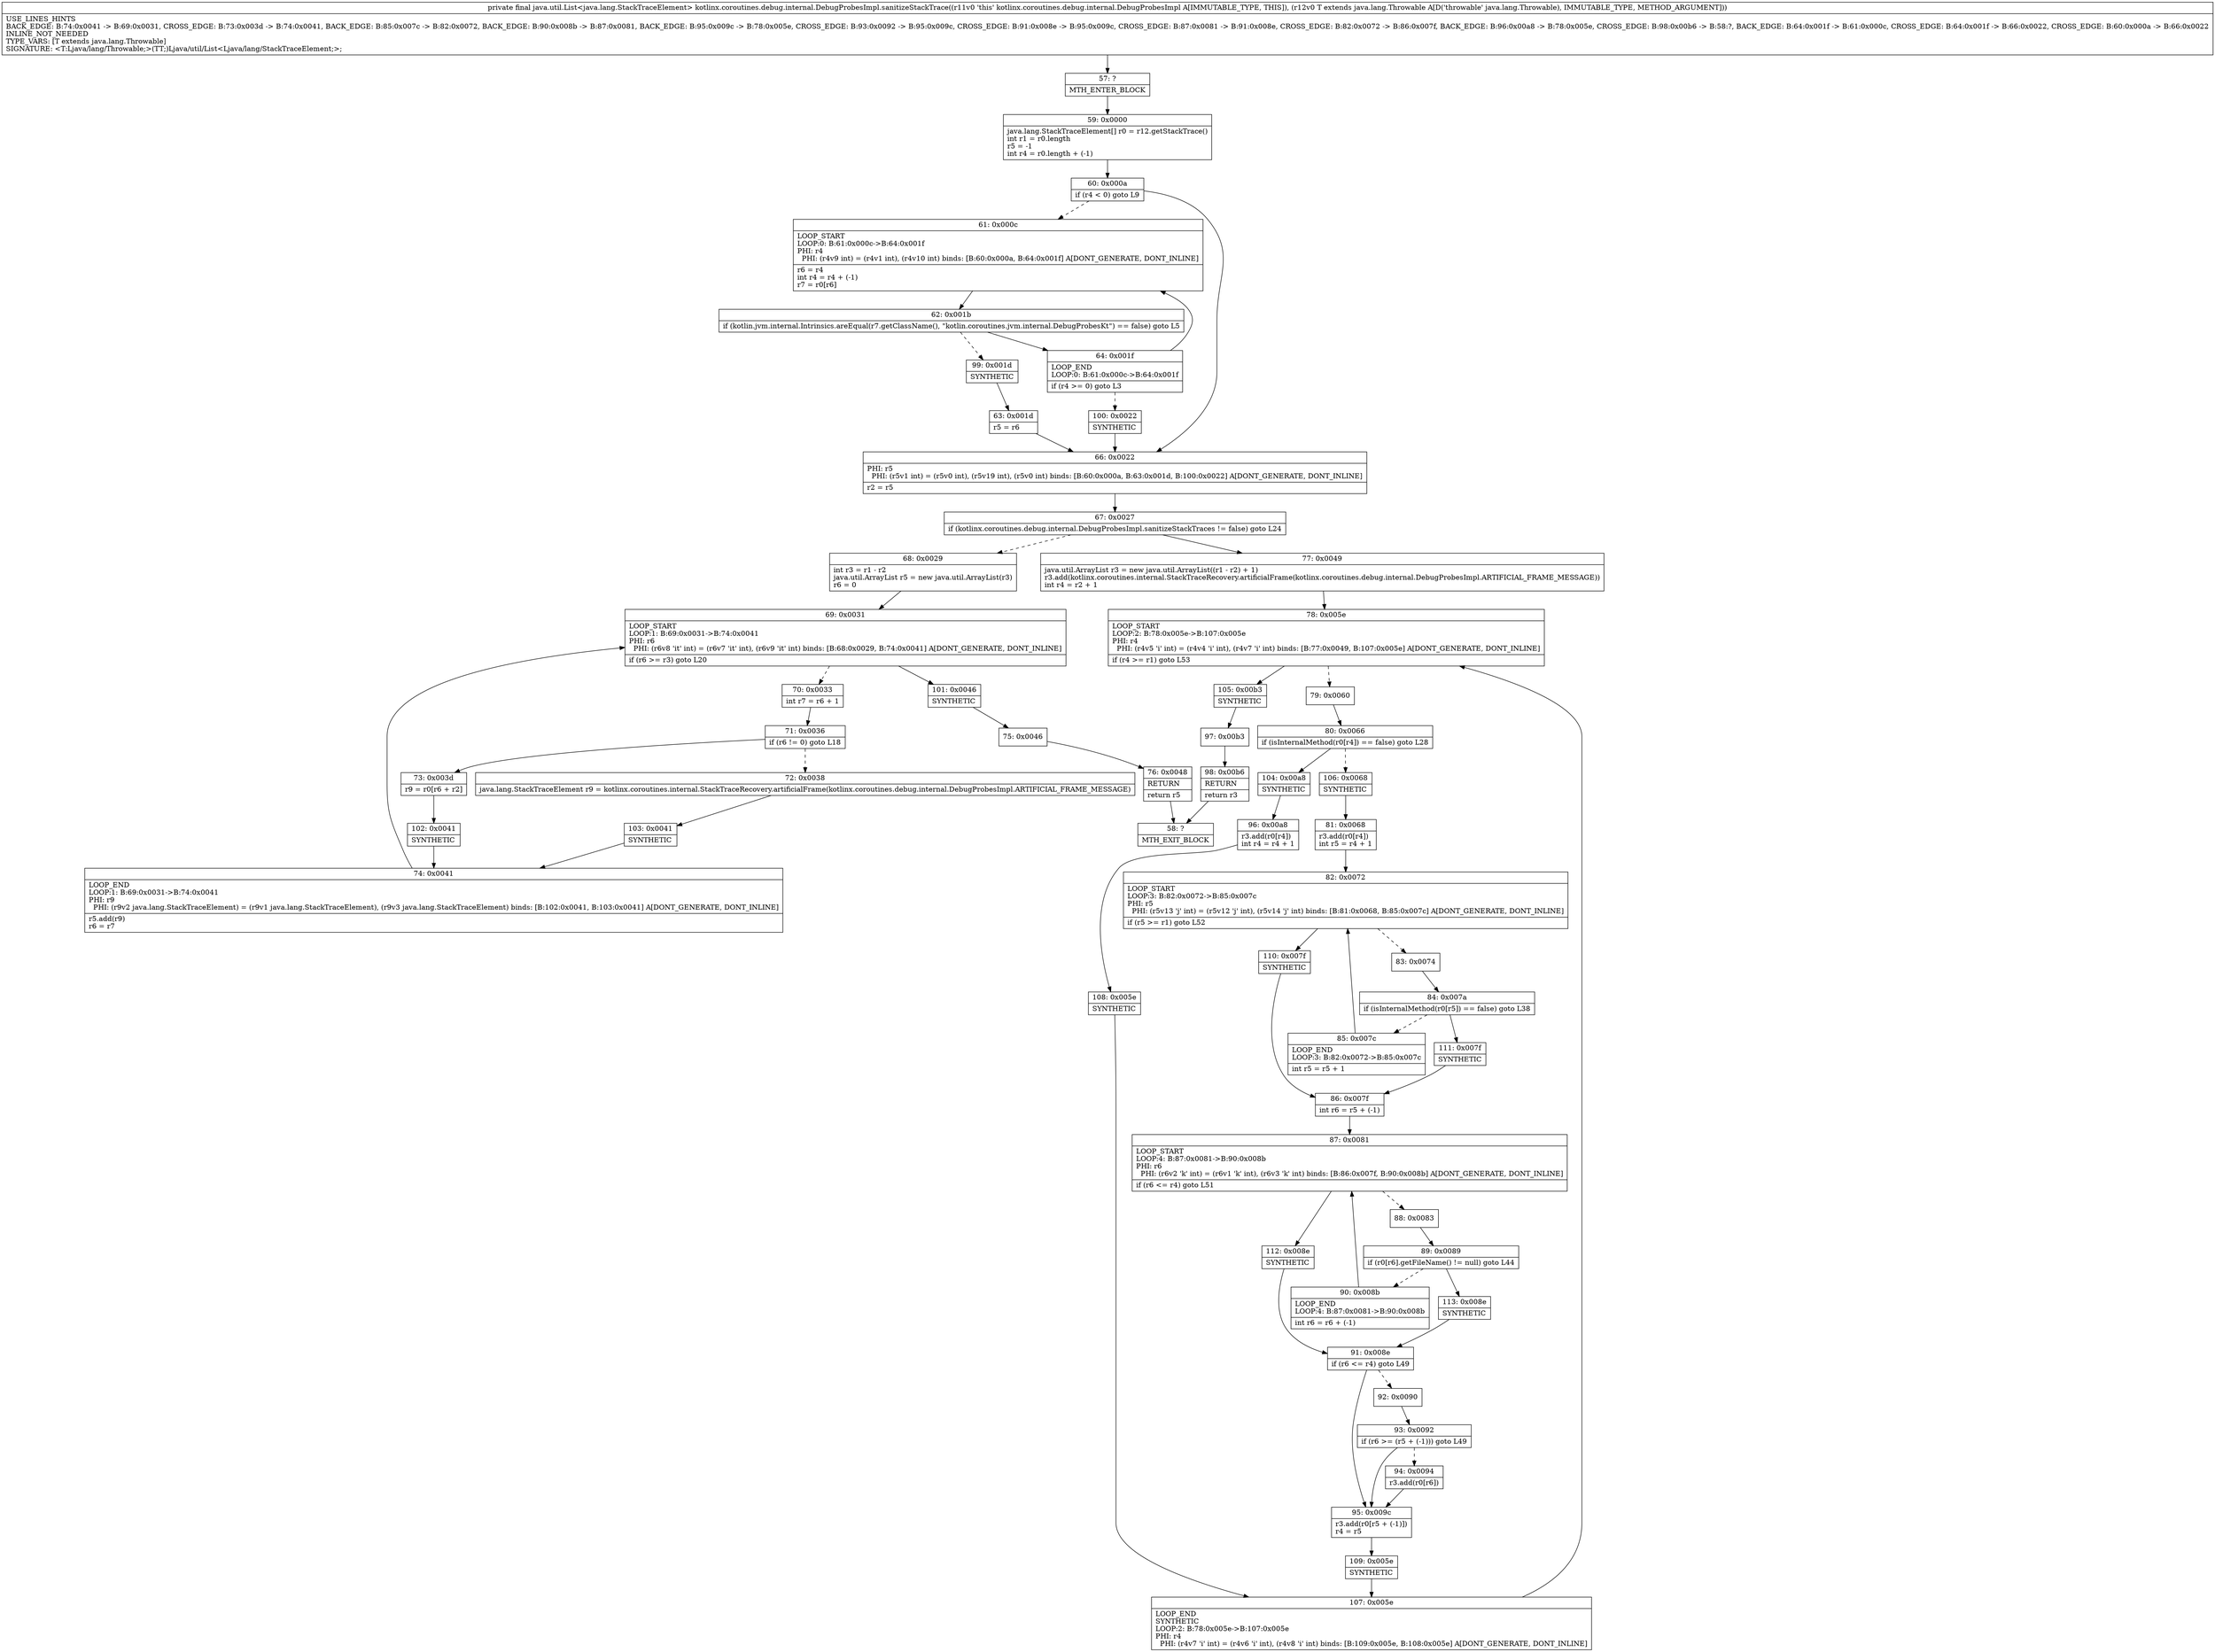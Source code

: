 digraph "CFG forkotlinx.coroutines.debug.internal.DebugProbesImpl.sanitizeStackTrace(Ljava\/lang\/Throwable;)Ljava\/util\/List;" {
Node_57 [shape=record,label="{57\:\ ?|MTH_ENTER_BLOCK\l}"];
Node_59 [shape=record,label="{59\:\ 0x0000|java.lang.StackTraceElement[] r0 = r12.getStackTrace()\lint r1 = r0.length\lr5 = \-1\lint r4 = r0.length + (\-1)\l}"];
Node_60 [shape=record,label="{60\:\ 0x000a|if (r4 \< 0) goto L9\l}"];
Node_61 [shape=record,label="{61\:\ 0x000c|LOOP_START\lLOOP:0: B:61:0x000c\-\>B:64:0x001f\lPHI: r4 \l  PHI: (r4v9 int) = (r4v1 int), (r4v10 int) binds: [B:60:0x000a, B:64:0x001f] A[DONT_GENERATE, DONT_INLINE]\l|r6 = r4\lint r4 = r4 + (\-1)\lr7 = r0[r6]\l}"];
Node_62 [shape=record,label="{62\:\ 0x001b|if (kotlin.jvm.internal.Intrinsics.areEqual(r7.getClassName(), \"kotlin.coroutines.jvm.internal.DebugProbesKt\") == false) goto L5\l}"];
Node_64 [shape=record,label="{64\:\ 0x001f|LOOP_END\lLOOP:0: B:61:0x000c\-\>B:64:0x001f\l|if (r4 \>= 0) goto L3\l}"];
Node_100 [shape=record,label="{100\:\ 0x0022|SYNTHETIC\l}"];
Node_99 [shape=record,label="{99\:\ 0x001d|SYNTHETIC\l}"];
Node_63 [shape=record,label="{63\:\ 0x001d|r5 = r6\l}"];
Node_66 [shape=record,label="{66\:\ 0x0022|PHI: r5 \l  PHI: (r5v1 int) = (r5v0 int), (r5v19 int), (r5v0 int) binds: [B:60:0x000a, B:63:0x001d, B:100:0x0022] A[DONT_GENERATE, DONT_INLINE]\l|r2 = r5\l}"];
Node_67 [shape=record,label="{67\:\ 0x0027|if (kotlinx.coroutines.debug.internal.DebugProbesImpl.sanitizeStackTraces != false) goto L24\l}"];
Node_68 [shape=record,label="{68\:\ 0x0029|int r3 = r1 \- r2\ljava.util.ArrayList r5 = new java.util.ArrayList(r3)\lr6 = 0\l}"];
Node_69 [shape=record,label="{69\:\ 0x0031|LOOP_START\lLOOP:1: B:69:0x0031\-\>B:74:0x0041\lPHI: r6 \l  PHI: (r6v8 'it' int) = (r6v7 'it' int), (r6v9 'it' int) binds: [B:68:0x0029, B:74:0x0041] A[DONT_GENERATE, DONT_INLINE]\l|if (r6 \>= r3) goto L20\l}"];
Node_70 [shape=record,label="{70\:\ 0x0033|int r7 = r6 + 1\l}"];
Node_71 [shape=record,label="{71\:\ 0x0036|if (r6 != 0) goto L18\l}"];
Node_72 [shape=record,label="{72\:\ 0x0038|java.lang.StackTraceElement r9 = kotlinx.coroutines.internal.StackTraceRecovery.artificialFrame(kotlinx.coroutines.debug.internal.DebugProbesImpl.ARTIFICIAL_FRAME_MESSAGE)\l}"];
Node_103 [shape=record,label="{103\:\ 0x0041|SYNTHETIC\l}"];
Node_74 [shape=record,label="{74\:\ 0x0041|LOOP_END\lLOOP:1: B:69:0x0031\-\>B:74:0x0041\lPHI: r9 \l  PHI: (r9v2 java.lang.StackTraceElement) = (r9v1 java.lang.StackTraceElement), (r9v3 java.lang.StackTraceElement) binds: [B:102:0x0041, B:103:0x0041] A[DONT_GENERATE, DONT_INLINE]\l|r5.add(r9)\lr6 = r7\l}"];
Node_73 [shape=record,label="{73\:\ 0x003d|r9 = r0[r6 + r2]\l}"];
Node_102 [shape=record,label="{102\:\ 0x0041|SYNTHETIC\l}"];
Node_101 [shape=record,label="{101\:\ 0x0046|SYNTHETIC\l}"];
Node_75 [shape=record,label="{75\:\ 0x0046}"];
Node_76 [shape=record,label="{76\:\ 0x0048|RETURN\l|return r5\l}"];
Node_58 [shape=record,label="{58\:\ ?|MTH_EXIT_BLOCK\l}"];
Node_77 [shape=record,label="{77\:\ 0x0049|java.util.ArrayList r3 = new java.util.ArrayList((r1 \- r2) + 1)\lr3.add(kotlinx.coroutines.internal.StackTraceRecovery.artificialFrame(kotlinx.coroutines.debug.internal.DebugProbesImpl.ARTIFICIAL_FRAME_MESSAGE))\lint r4 = r2 + 1\l}"];
Node_78 [shape=record,label="{78\:\ 0x005e|LOOP_START\lLOOP:2: B:78:0x005e\-\>B:107:0x005e\lPHI: r4 \l  PHI: (r4v5 'i' int) = (r4v4 'i' int), (r4v7 'i' int) binds: [B:77:0x0049, B:107:0x005e] A[DONT_GENERATE, DONT_INLINE]\l|if (r4 \>= r1) goto L53\l}"];
Node_79 [shape=record,label="{79\:\ 0x0060}"];
Node_80 [shape=record,label="{80\:\ 0x0066|if (isInternalMethod(r0[r4]) == false) goto L28\l}"];
Node_104 [shape=record,label="{104\:\ 0x00a8|SYNTHETIC\l}"];
Node_96 [shape=record,label="{96\:\ 0x00a8|r3.add(r0[r4])\lint r4 = r4 + 1\l}"];
Node_108 [shape=record,label="{108\:\ 0x005e|SYNTHETIC\l}"];
Node_107 [shape=record,label="{107\:\ 0x005e|LOOP_END\lSYNTHETIC\lLOOP:2: B:78:0x005e\-\>B:107:0x005e\lPHI: r4 \l  PHI: (r4v7 'i' int) = (r4v6 'i' int), (r4v8 'i' int) binds: [B:109:0x005e, B:108:0x005e] A[DONT_GENERATE, DONT_INLINE]\l}"];
Node_106 [shape=record,label="{106\:\ 0x0068|SYNTHETIC\l}"];
Node_81 [shape=record,label="{81\:\ 0x0068|r3.add(r0[r4])\lint r5 = r4 + 1\l}"];
Node_82 [shape=record,label="{82\:\ 0x0072|LOOP_START\lLOOP:3: B:82:0x0072\-\>B:85:0x007c\lPHI: r5 \l  PHI: (r5v13 'j' int) = (r5v12 'j' int), (r5v14 'j' int) binds: [B:81:0x0068, B:85:0x007c] A[DONT_GENERATE, DONT_INLINE]\l|if (r5 \>= r1) goto L52\l}"];
Node_83 [shape=record,label="{83\:\ 0x0074}"];
Node_84 [shape=record,label="{84\:\ 0x007a|if (isInternalMethod(r0[r5]) == false) goto L38\l}"];
Node_85 [shape=record,label="{85\:\ 0x007c|LOOP_END\lLOOP:3: B:82:0x0072\-\>B:85:0x007c\l|int r5 = r5 + 1\l}"];
Node_111 [shape=record,label="{111\:\ 0x007f|SYNTHETIC\l}"];
Node_86 [shape=record,label="{86\:\ 0x007f|int r6 = r5 + (\-1)\l}"];
Node_87 [shape=record,label="{87\:\ 0x0081|LOOP_START\lLOOP:4: B:87:0x0081\-\>B:90:0x008b\lPHI: r6 \l  PHI: (r6v2 'k' int) = (r6v1 'k' int), (r6v3 'k' int) binds: [B:86:0x007f, B:90:0x008b] A[DONT_GENERATE, DONT_INLINE]\l|if (r6 \<= r4) goto L51\l}"];
Node_88 [shape=record,label="{88\:\ 0x0083}"];
Node_89 [shape=record,label="{89\:\ 0x0089|if (r0[r6].getFileName() != null) goto L44\l}"];
Node_90 [shape=record,label="{90\:\ 0x008b|LOOP_END\lLOOP:4: B:87:0x0081\-\>B:90:0x008b\l|int r6 = r6 + (\-1)\l}"];
Node_113 [shape=record,label="{113\:\ 0x008e|SYNTHETIC\l}"];
Node_91 [shape=record,label="{91\:\ 0x008e|if (r6 \<= r4) goto L49\l}"];
Node_92 [shape=record,label="{92\:\ 0x0090}"];
Node_93 [shape=record,label="{93\:\ 0x0092|if (r6 \>= (r5 + (\-1))) goto L49\l}"];
Node_94 [shape=record,label="{94\:\ 0x0094|r3.add(r0[r6])\l}"];
Node_95 [shape=record,label="{95\:\ 0x009c|r3.add(r0[r5 + (\-1)])\lr4 = r5\l}"];
Node_109 [shape=record,label="{109\:\ 0x005e|SYNTHETIC\l}"];
Node_112 [shape=record,label="{112\:\ 0x008e|SYNTHETIC\l}"];
Node_110 [shape=record,label="{110\:\ 0x007f|SYNTHETIC\l}"];
Node_105 [shape=record,label="{105\:\ 0x00b3|SYNTHETIC\l}"];
Node_97 [shape=record,label="{97\:\ 0x00b3}"];
Node_98 [shape=record,label="{98\:\ 0x00b6|RETURN\l|return r3\l}"];
MethodNode[shape=record,label="{private final java.util.List\<java.lang.StackTraceElement\> kotlinx.coroutines.debug.internal.DebugProbesImpl.sanitizeStackTrace((r11v0 'this' kotlinx.coroutines.debug.internal.DebugProbesImpl A[IMMUTABLE_TYPE, THIS]), (r12v0 T extends java.lang.Throwable A[D('throwable' java.lang.Throwable), IMMUTABLE_TYPE, METHOD_ARGUMENT]))  | USE_LINES_HINTS\lBACK_EDGE: B:74:0x0041 \-\> B:69:0x0031, CROSS_EDGE: B:73:0x003d \-\> B:74:0x0041, BACK_EDGE: B:85:0x007c \-\> B:82:0x0072, BACK_EDGE: B:90:0x008b \-\> B:87:0x0081, BACK_EDGE: B:95:0x009c \-\> B:78:0x005e, CROSS_EDGE: B:93:0x0092 \-\> B:95:0x009c, CROSS_EDGE: B:91:0x008e \-\> B:95:0x009c, CROSS_EDGE: B:87:0x0081 \-\> B:91:0x008e, CROSS_EDGE: B:82:0x0072 \-\> B:86:0x007f, BACK_EDGE: B:96:0x00a8 \-\> B:78:0x005e, CROSS_EDGE: B:98:0x00b6 \-\> B:58:?, BACK_EDGE: B:64:0x001f \-\> B:61:0x000c, CROSS_EDGE: B:64:0x001f \-\> B:66:0x0022, CROSS_EDGE: B:60:0x000a \-\> B:66:0x0022\lINLINE_NOT_NEEDED\lTYPE_VARS: [T extends java.lang.Throwable]\lSIGNATURE: \<T:Ljava\/lang\/Throwable;\>(TT;)Ljava\/util\/List\<Ljava\/lang\/StackTraceElement;\>;\l}"];
MethodNode -> Node_57;Node_57 -> Node_59;
Node_59 -> Node_60;
Node_60 -> Node_61[style=dashed];
Node_60 -> Node_66;
Node_61 -> Node_62;
Node_62 -> Node_64;
Node_62 -> Node_99[style=dashed];
Node_64 -> Node_61;
Node_64 -> Node_100[style=dashed];
Node_100 -> Node_66;
Node_99 -> Node_63;
Node_63 -> Node_66;
Node_66 -> Node_67;
Node_67 -> Node_68[style=dashed];
Node_67 -> Node_77;
Node_68 -> Node_69;
Node_69 -> Node_70[style=dashed];
Node_69 -> Node_101;
Node_70 -> Node_71;
Node_71 -> Node_72[style=dashed];
Node_71 -> Node_73;
Node_72 -> Node_103;
Node_103 -> Node_74;
Node_74 -> Node_69;
Node_73 -> Node_102;
Node_102 -> Node_74;
Node_101 -> Node_75;
Node_75 -> Node_76;
Node_76 -> Node_58;
Node_77 -> Node_78;
Node_78 -> Node_79[style=dashed];
Node_78 -> Node_105;
Node_79 -> Node_80;
Node_80 -> Node_104;
Node_80 -> Node_106[style=dashed];
Node_104 -> Node_96;
Node_96 -> Node_108;
Node_108 -> Node_107;
Node_107 -> Node_78;
Node_106 -> Node_81;
Node_81 -> Node_82;
Node_82 -> Node_83[style=dashed];
Node_82 -> Node_110;
Node_83 -> Node_84;
Node_84 -> Node_85[style=dashed];
Node_84 -> Node_111;
Node_85 -> Node_82;
Node_111 -> Node_86;
Node_86 -> Node_87;
Node_87 -> Node_88[style=dashed];
Node_87 -> Node_112;
Node_88 -> Node_89;
Node_89 -> Node_90[style=dashed];
Node_89 -> Node_113;
Node_90 -> Node_87;
Node_113 -> Node_91;
Node_91 -> Node_92[style=dashed];
Node_91 -> Node_95;
Node_92 -> Node_93;
Node_93 -> Node_94[style=dashed];
Node_93 -> Node_95;
Node_94 -> Node_95;
Node_95 -> Node_109;
Node_109 -> Node_107;
Node_112 -> Node_91;
Node_110 -> Node_86;
Node_105 -> Node_97;
Node_97 -> Node_98;
Node_98 -> Node_58;
}

